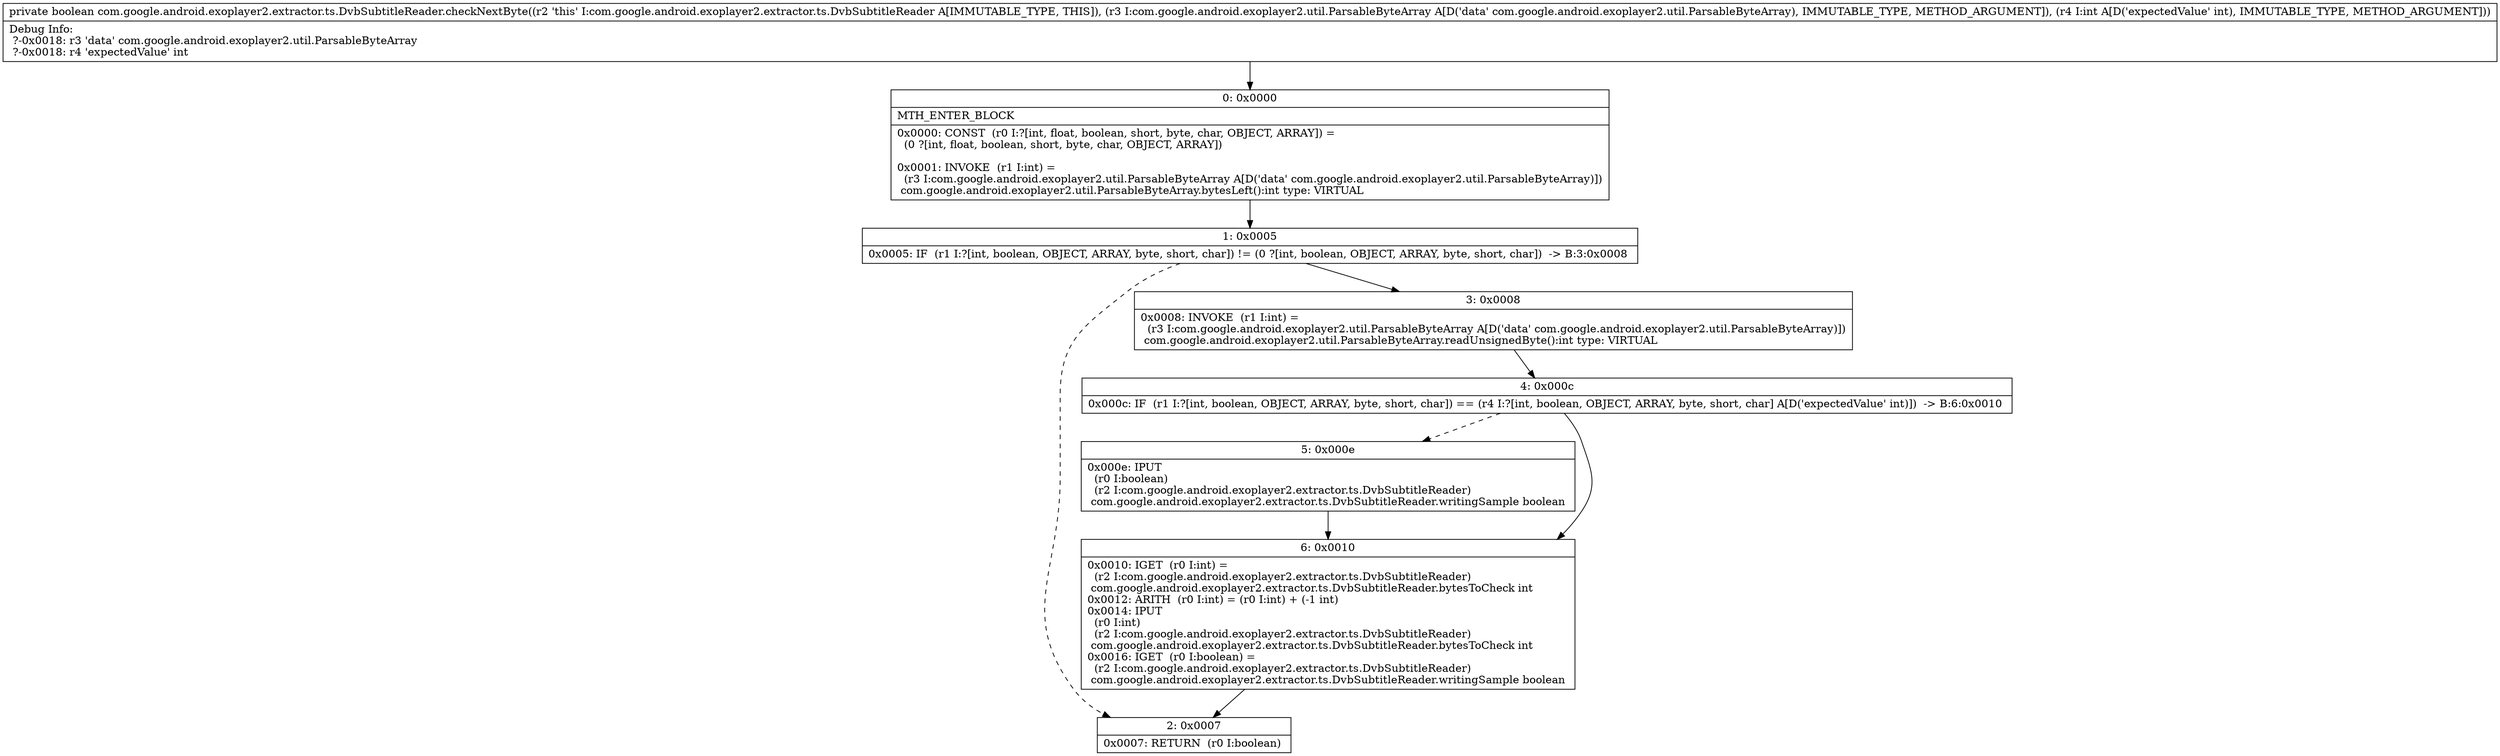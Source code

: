 digraph "CFG forcom.google.android.exoplayer2.extractor.ts.DvbSubtitleReader.checkNextByte(Lcom\/google\/android\/exoplayer2\/util\/ParsableByteArray;I)Z" {
Node_0 [shape=record,label="{0\:\ 0x0000|MTH_ENTER_BLOCK\l|0x0000: CONST  (r0 I:?[int, float, boolean, short, byte, char, OBJECT, ARRAY]) = \l  (0 ?[int, float, boolean, short, byte, char, OBJECT, ARRAY])\l \l0x0001: INVOKE  (r1 I:int) = \l  (r3 I:com.google.android.exoplayer2.util.ParsableByteArray A[D('data' com.google.android.exoplayer2.util.ParsableByteArray)])\l com.google.android.exoplayer2.util.ParsableByteArray.bytesLeft():int type: VIRTUAL \l}"];
Node_1 [shape=record,label="{1\:\ 0x0005|0x0005: IF  (r1 I:?[int, boolean, OBJECT, ARRAY, byte, short, char]) != (0 ?[int, boolean, OBJECT, ARRAY, byte, short, char])  \-\> B:3:0x0008 \l}"];
Node_2 [shape=record,label="{2\:\ 0x0007|0x0007: RETURN  (r0 I:boolean) \l}"];
Node_3 [shape=record,label="{3\:\ 0x0008|0x0008: INVOKE  (r1 I:int) = \l  (r3 I:com.google.android.exoplayer2.util.ParsableByteArray A[D('data' com.google.android.exoplayer2.util.ParsableByteArray)])\l com.google.android.exoplayer2.util.ParsableByteArray.readUnsignedByte():int type: VIRTUAL \l}"];
Node_4 [shape=record,label="{4\:\ 0x000c|0x000c: IF  (r1 I:?[int, boolean, OBJECT, ARRAY, byte, short, char]) == (r4 I:?[int, boolean, OBJECT, ARRAY, byte, short, char] A[D('expectedValue' int)])  \-\> B:6:0x0010 \l}"];
Node_5 [shape=record,label="{5\:\ 0x000e|0x000e: IPUT  \l  (r0 I:boolean)\l  (r2 I:com.google.android.exoplayer2.extractor.ts.DvbSubtitleReader)\l com.google.android.exoplayer2.extractor.ts.DvbSubtitleReader.writingSample boolean \l}"];
Node_6 [shape=record,label="{6\:\ 0x0010|0x0010: IGET  (r0 I:int) = \l  (r2 I:com.google.android.exoplayer2.extractor.ts.DvbSubtitleReader)\l com.google.android.exoplayer2.extractor.ts.DvbSubtitleReader.bytesToCheck int \l0x0012: ARITH  (r0 I:int) = (r0 I:int) + (\-1 int) \l0x0014: IPUT  \l  (r0 I:int)\l  (r2 I:com.google.android.exoplayer2.extractor.ts.DvbSubtitleReader)\l com.google.android.exoplayer2.extractor.ts.DvbSubtitleReader.bytesToCheck int \l0x0016: IGET  (r0 I:boolean) = \l  (r2 I:com.google.android.exoplayer2.extractor.ts.DvbSubtitleReader)\l com.google.android.exoplayer2.extractor.ts.DvbSubtitleReader.writingSample boolean \l}"];
MethodNode[shape=record,label="{private boolean com.google.android.exoplayer2.extractor.ts.DvbSubtitleReader.checkNextByte((r2 'this' I:com.google.android.exoplayer2.extractor.ts.DvbSubtitleReader A[IMMUTABLE_TYPE, THIS]), (r3 I:com.google.android.exoplayer2.util.ParsableByteArray A[D('data' com.google.android.exoplayer2.util.ParsableByteArray), IMMUTABLE_TYPE, METHOD_ARGUMENT]), (r4 I:int A[D('expectedValue' int), IMMUTABLE_TYPE, METHOD_ARGUMENT]))  | Debug Info:\l  ?\-0x0018: r3 'data' com.google.android.exoplayer2.util.ParsableByteArray\l  ?\-0x0018: r4 'expectedValue' int\l}"];
MethodNode -> Node_0;
Node_0 -> Node_1;
Node_1 -> Node_2[style=dashed];
Node_1 -> Node_3;
Node_3 -> Node_4;
Node_4 -> Node_5[style=dashed];
Node_4 -> Node_6;
Node_5 -> Node_6;
Node_6 -> Node_2;
}

